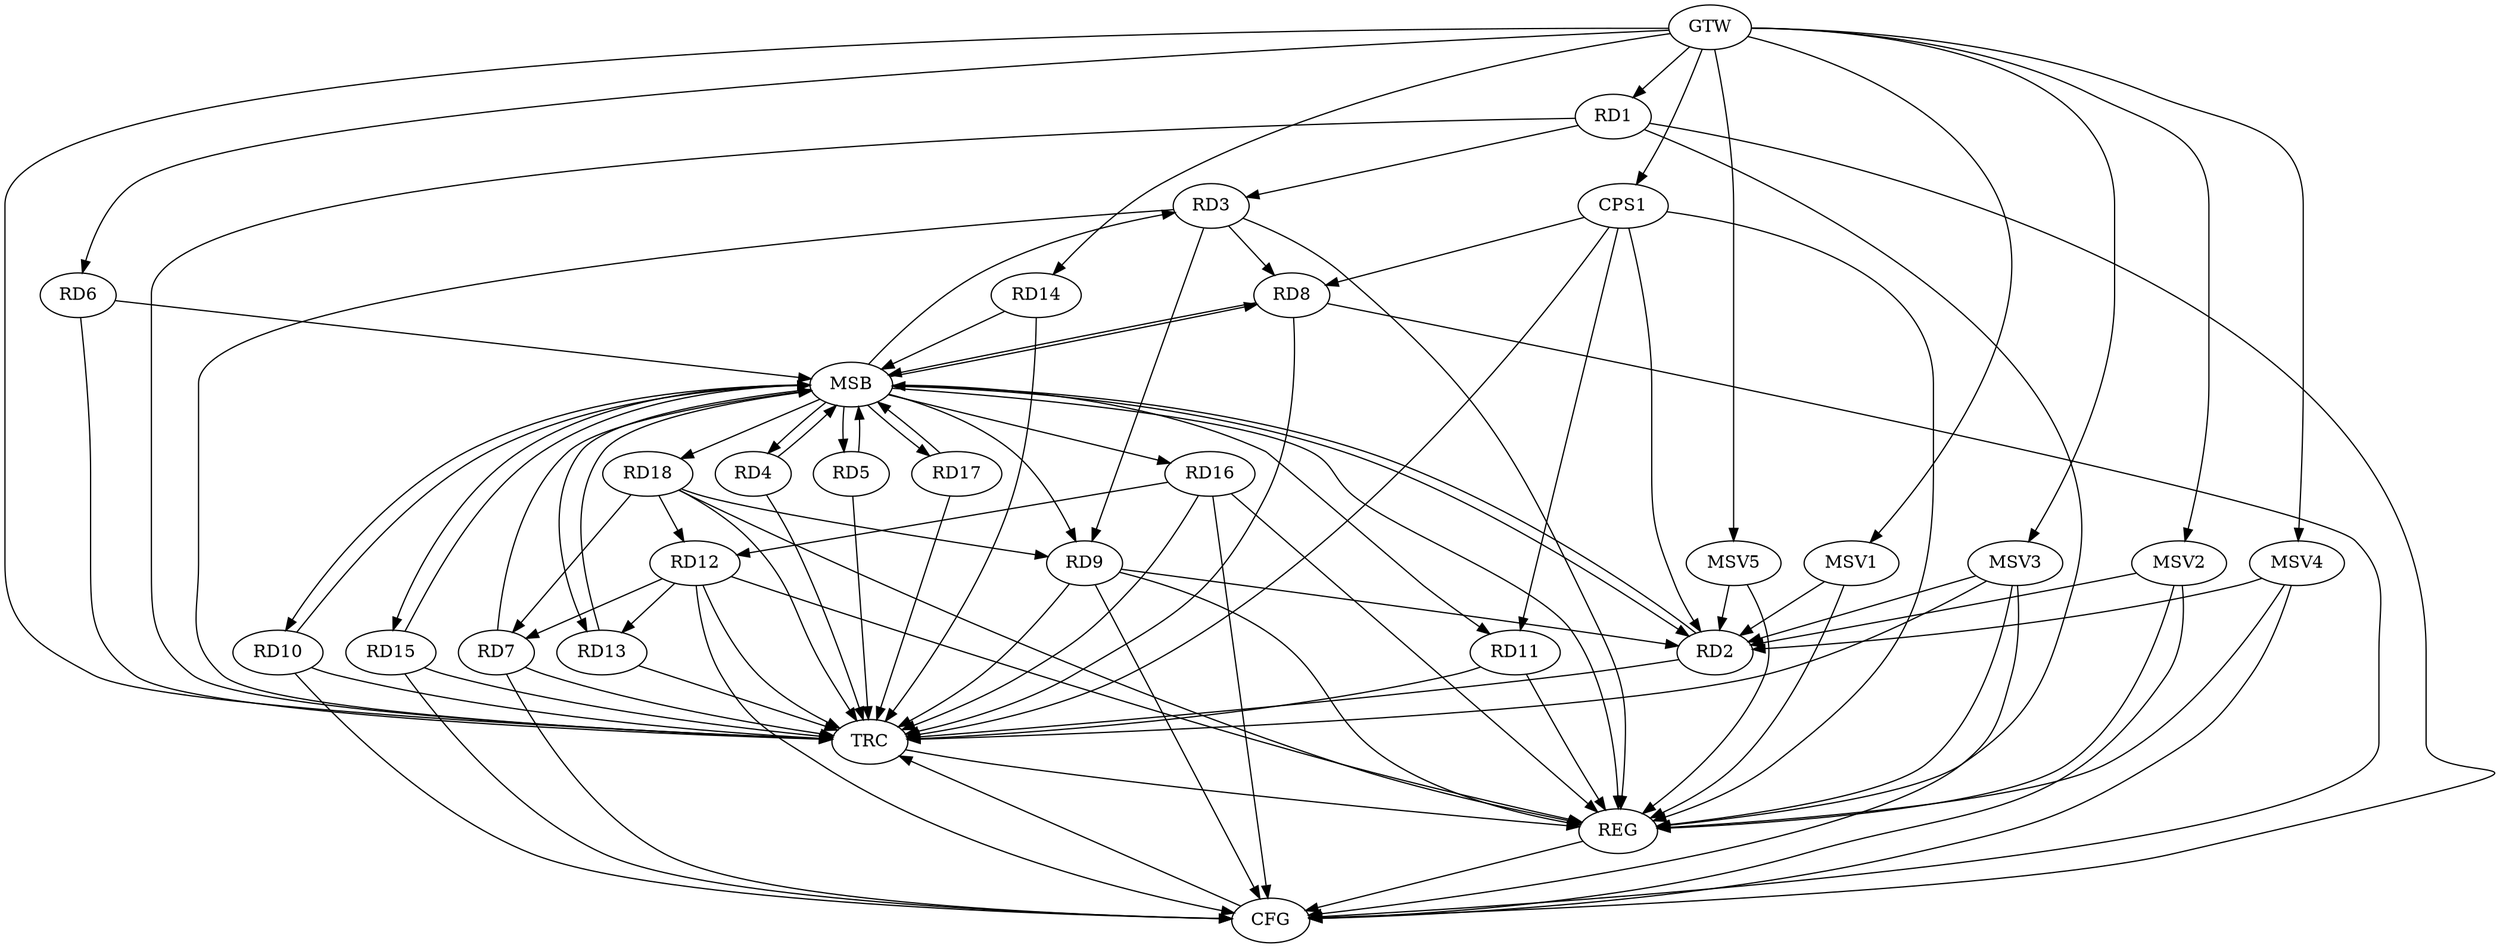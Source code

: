 strict digraph G {
  RD1 [ label="RD1" ];
  RD2 [ label="RD2" ];
  RD3 [ label="RD3" ];
  RD4 [ label="RD4" ];
  RD5 [ label="RD5" ];
  RD6 [ label="RD6" ];
  RD7 [ label="RD7" ];
  RD8 [ label="RD8" ];
  RD9 [ label="RD9" ];
  RD10 [ label="RD10" ];
  RD11 [ label="RD11" ];
  RD12 [ label="RD12" ];
  RD13 [ label="RD13" ];
  RD14 [ label="RD14" ];
  RD15 [ label="RD15" ];
  RD16 [ label="RD16" ];
  RD17 [ label="RD17" ];
  RD18 [ label="RD18" ];
  CPS1 [ label="CPS1" ];
  GTW [ label="GTW" ];
  REG [ label="REG" ];
  MSB [ label="MSB" ];
  CFG [ label="CFG" ];
  TRC [ label="TRC" ];
  MSV1 [ label="MSV1" ];
  MSV2 [ label="MSV2" ];
  MSV3 [ label="MSV3" ];
  MSV4 [ label="MSV4" ];
  MSV5 [ label="MSV5" ];
  RD1 -> RD3;
  RD9 -> RD2;
  RD3 -> RD8;
  RD3 -> RD9;
  RD12 -> RD7;
  RD18 -> RD7;
  RD18 -> RD9;
  RD12 -> RD13;
  RD16 -> RD12;
  RD18 -> RD12;
  CPS1 -> RD2;
  CPS1 -> RD8;
  CPS1 -> RD11;
  GTW -> RD1;
  GTW -> RD6;
  GTW -> RD14;
  GTW -> CPS1;
  RD1 -> REG;
  RD3 -> REG;
  RD9 -> REG;
  RD11 -> REG;
  RD12 -> REG;
  RD16 -> REG;
  RD18 -> REG;
  CPS1 -> REG;
  RD2 -> MSB;
  MSB -> REG;
  RD4 -> MSB;
  MSB -> RD11;
  RD5 -> MSB;
  MSB -> RD9;
  MSB -> RD17;
  MSB -> RD18;
  RD6 -> MSB;
  MSB -> RD8;
  MSB -> RD15;
  RD7 -> MSB;
  MSB -> RD4;
  RD8 -> MSB;
  RD10 -> MSB;
  MSB -> RD16;
  RD13 -> MSB;
  RD14 -> MSB;
  MSB -> RD3;
  RD15 -> MSB;
  MSB -> RD5;
  MSB -> RD10;
  MSB -> RD13;
  RD17 -> MSB;
  MSB -> RD2;
  RD9 -> CFG;
  RD10 -> CFG;
  RD8 -> CFG;
  RD16 -> CFG;
  RD12 -> CFG;
  RD1 -> CFG;
  RD15 -> CFG;
  RD7 -> CFG;
  REG -> CFG;
  RD1 -> TRC;
  RD2 -> TRC;
  RD3 -> TRC;
  RD4 -> TRC;
  RD5 -> TRC;
  RD6 -> TRC;
  RD7 -> TRC;
  RD8 -> TRC;
  RD9 -> TRC;
  RD10 -> TRC;
  RD11 -> TRC;
  RD12 -> TRC;
  RD13 -> TRC;
  RD14 -> TRC;
  RD15 -> TRC;
  RD16 -> TRC;
  RD17 -> TRC;
  RD18 -> TRC;
  CPS1 -> TRC;
  GTW -> TRC;
  CFG -> TRC;
  TRC -> REG;
  MSV1 -> RD2;
  GTW -> MSV1;
  MSV1 -> REG;
  MSV2 -> RD2;
  GTW -> MSV2;
  MSV2 -> REG;
  MSV2 -> CFG;
  MSV3 -> RD2;
  GTW -> MSV3;
  MSV3 -> REG;
  MSV3 -> TRC;
  MSV3 -> CFG;
  MSV4 -> RD2;
  MSV5 -> RD2;
  GTW -> MSV4;
  MSV4 -> REG;
  MSV4 -> CFG;
  GTW -> MSV5;
  MSV5 -> REG;
}
